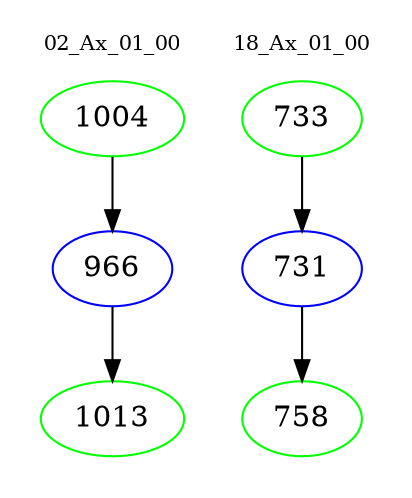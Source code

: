 digraph{
subgraph cluster_0 {
color = white
label = "02_Ax_01_00";
fontsize=10;
T0_1004 [label="1004", color="green"]
T0_1004 -> T0_966 [color="black"]
T0_966 [label="966", color="blue"]
T0_966 -> T0_1013 [color="black"]
T0_1013 [label="1013", color="green"]
}
subgraph cluster_1 {
color = white
label = "18_Ax_01_00";
fontsize=10;
T1_733 [label="733", color="green"]
T1_733 -> T1_731 [color="black"]
T1_731 [label="731", color="blue"]
T1_731 -> T1_758 [color="black"]
T1_758 [label="758", color="green"]
}
}
